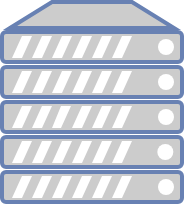 <mxfile version="21.6.9" type="github">
  <diagram name="第 1 页" id="8RlSk1Tyo_QDvThtbTEH">
    <mxGraphModel dx="1379" dy="751" grid="1" gridSize="10" guides="1" tooltips="1" connect="1" arrows="1" fold="1" page="1" pageScale="1" pageWidth="827" pageHeight="1169" math="0" shadow="0">
      <root>
        <mxCell id="0" />
        <mxCell id="1" parent="0" />
        <mxCell id="G30NgRmQydbwYXesfuQm-1" value="" style="fontColor=#0066CC;verticalAlign=top;verticalLabelPosition=bottom;labelPosition=center;align=center;html=1;outlineConnect=0;fillColor=#CCCCCC;strokeColor=#6881B3;gradientColor=none;gradientDirection=north;strokeWidth=2;shape=mxgraph.networks.server;" vertex="1" parent="1">
          <mxGeometry x="120" y="260" width="90" height="100" as="geometry" />
        </mxCell>
      </root>
    </mxGraphModel>
  </diagram>
</mxfile>
